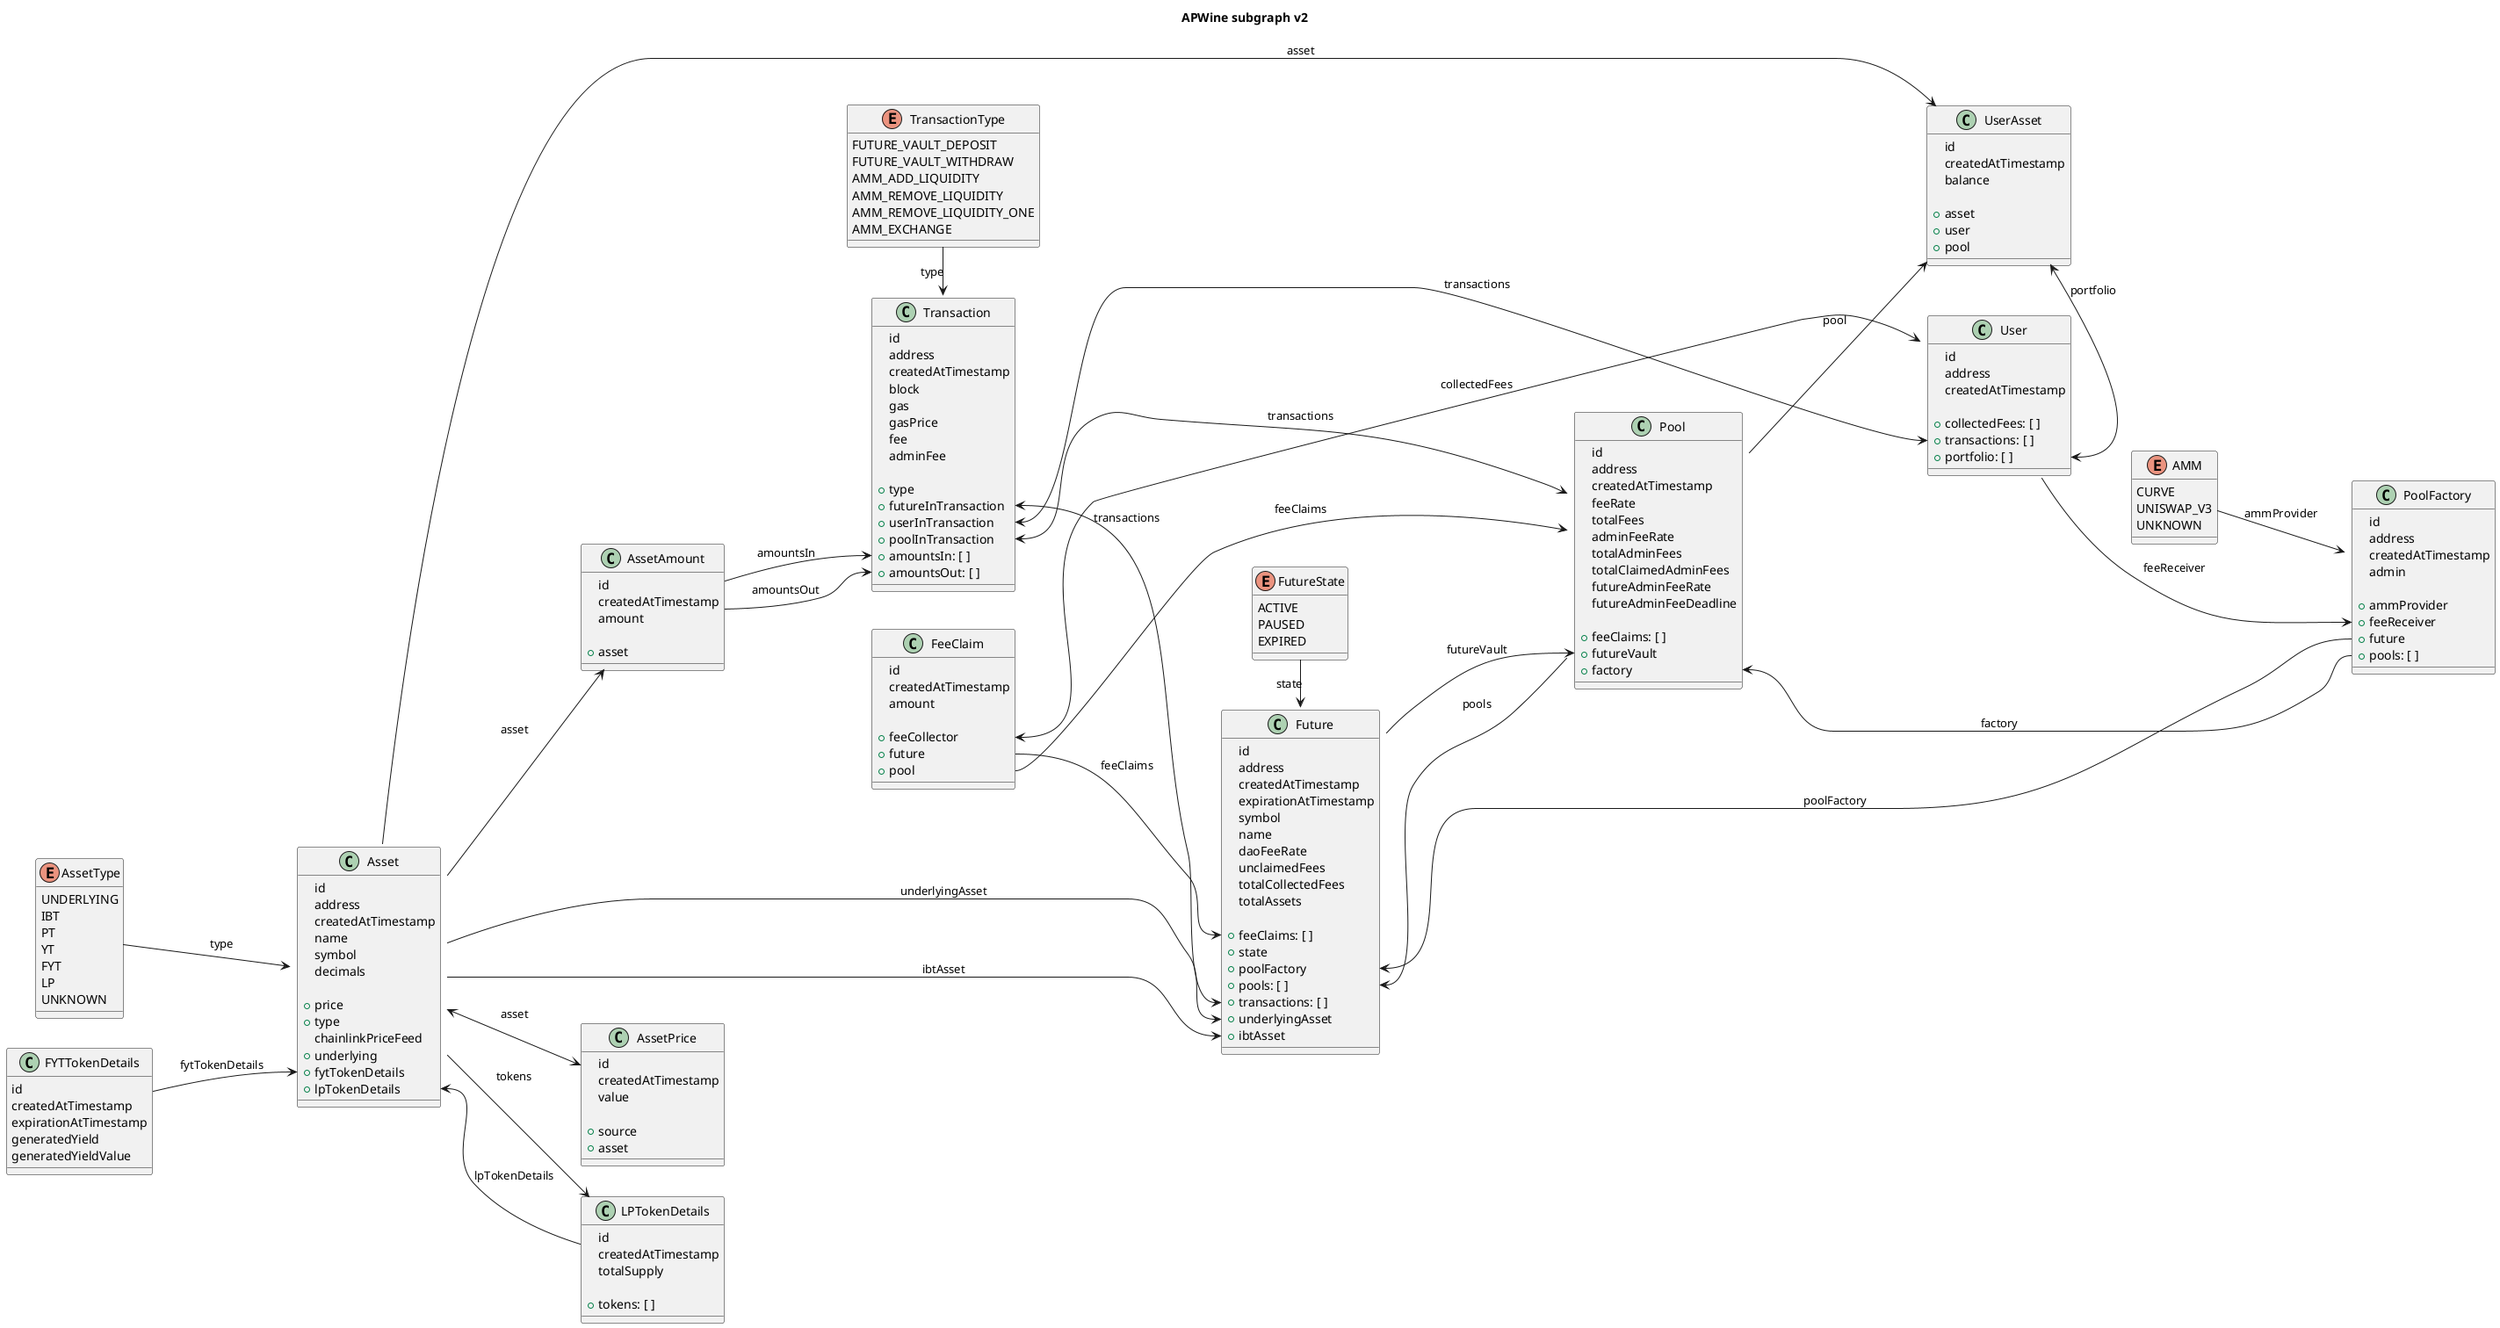 @startuml
left to right direction

title APWine subgraph v2


'#####################################


enum AssetType {
    UNDERLYING
    IBT
    PT
    YT
    FYT
    LP
    UNKNOWN
}


enum TransactionType {
    FUTURE_VAULT_DEPOSIT
    FUTURE_VAULT_WITHDRAW
    AMM_ADD_LIQUIDITY
    AMM_REMOVE_LIQUIDITY
    AMM_REMOVE_LIQUIDITY_ONE
    AMM_EXCHANGE
}

enum AMM {
    CURVE
    UNISWAP_V3
    UNKNOWN
}

enum FutureState {
    ACTIVE
    PAUSED
    EXPIRED
}


'#####################################


class FeeClaim {
    id
    createdAtTimestamp
    amount

    + feeCollector
    + future
    + pool
}

class PoolFactory {
    id
    address
    createdAtTimestamp
    admin

    + ammProvider
    + feeReceiver
    + future
    + pools: [ ]
}

class Future {
    id
    address
    createdAtTimestamp
    expirationAtTimestamp
    symbol
    name
    daoFeeRate
    unclaimedFees
    totalCollectedFees
    totalAssets

    + feeClaims: [ ]
    + state
    + poolFactory
    + pools: [ ]
    + transactions: [ ]
    + underlyingAsset
    + ibtAsset
}

class Pool {
    id
    address
    createdAtTimestamp
    feeRate
    totalFees
    adminFeeRate
    totalAdminFees
    totalClaimedAdminFees
    futureAdminFeeRate
    futureAdminFeeDeadline

    + feeClaims: [ ]
    + futureVault
    + factory
}

class User {
    id
    address
    createdAtTimestamp

    + collectedFees: [ ]
    + transactions: [ ]
    + portfolio: [ ]
}

class Transaction {
    id
    address
    createdAtTimestamp
    block
    gas
    gasPrice
    fee
    adminFee

    + type
    + futureInTransaction
    + userInTransaction
    + poolInTransaction
    + amountsIn: [ ]
    + amountsOut: [ ]
}

class Asset {
    id
    address
    createdAtTimestamp
    name
    symbol
    decimals

    + price
    + type
    chainlinkPriceFeed
    + underlying
    + fytTokenDetails
    + lpTokenDetails
}

class UserAsset {
    id
    createdAtTimestamp
    balance

    + asset
    + user
    + pool
}

class AssetAmount {
    id
    createdAtTimestamp
    amount

    + asset
}

class AssetPrice {
    id
    createdAtTimestamp
    value

    + source
    + asset
}

class FYTTokenDetails {
    id
    createdAtTimestamp
    expirationAtTimestamp
    generatedYield
    generatedYieldValue
}

class LPTokenDetails {
    id
    createdAtTimestamp
    totalSupply

    + tokens: [ ]
}


'#####################################


AMM --> PoolFactory : ammProvider

AssetType --> Asset : type

TransactionType -> Transaction : type

FutureState -> Future : state

FeeClaim::feeCollector <---> User : collectedFees
FeeClaim::future ---> Future::feeClaims : feeClaims
FeeClaim::pool ---> Pool : feeClaims

PoolFactory::future --> Future::poolFactory : poolFactory
PoolFactory::pools --> Pool::factory : factory

Future ---> Pool::futureVault : futureVault

Pool --> Future::pools : pools
Pool ---> UserAsset : pool

User ---> PoolFactory::feeReceiver : feeReceiver

Transaction::future <---> Future::transactions : transactions
Transaction::userInTransaction <--> User::transactions : transactions
Transaction::poolInTransaction <---> Pool::transactions : transactions

Asset ---> Future::underlyingAsset : underlyingAsset
Asset ---> Future::ibtAsset : ibtAsset
Asset ---> UserAsset : asset
Asset --> AssetAmount : asset
Asset <--> AssetPrice : asset
Asset --> LPTokenDetails : tokens

UserAsset <-> User::portfolio : portfolio

AssetAmount --> Transaction::amountsIn : amountsIn
AssetAmount --> Transaction::amountsOut : amountsOut

FYTTokenDetails --> Asset::fytTokenDetails : fytTokenDetails
LPTokenDetails --> Asset::lpTokenDetails : lpTokenDetails

@enduml